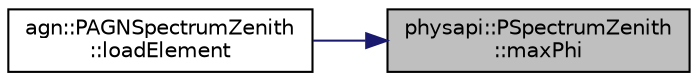 digraph "physapi::PSpectrumZenith::maxPhi"
{
 // LATEX_PDF_SIZE
  edge [fontname="Helvetica",fontsize="10",labelfontname="Helvetica",labelfontsize="10"];
  node [fontname="Helvetica",fontsize="10",shape=record];
  rankdir="RL";
  Node1 [label="physapi::PSpectrumZenith\l::maxPhi",height=0.2,width=0.4,color="black", fillcolor="grey75", style="filled", fontcolor="black",tooltip="Get the absolute value of the the maximum phi angle."];
  Node1 -> Node2 [dir="back",color="midnightblue",fontsize="10",style="solid",fontname="Helvetica"];
  Node2 [label="agn::PAGNSpectrumZenith\l::loadElement",height=0.2,width=0.4,color="black", fillcolor="white", style="filled",URL="$classagn_1_1_p_a_g_n_spectrum_zenith.html#a80f4964b24dfd7e91f069ba3385dac98",tooltip="count a photon into the spectrum"];
}

